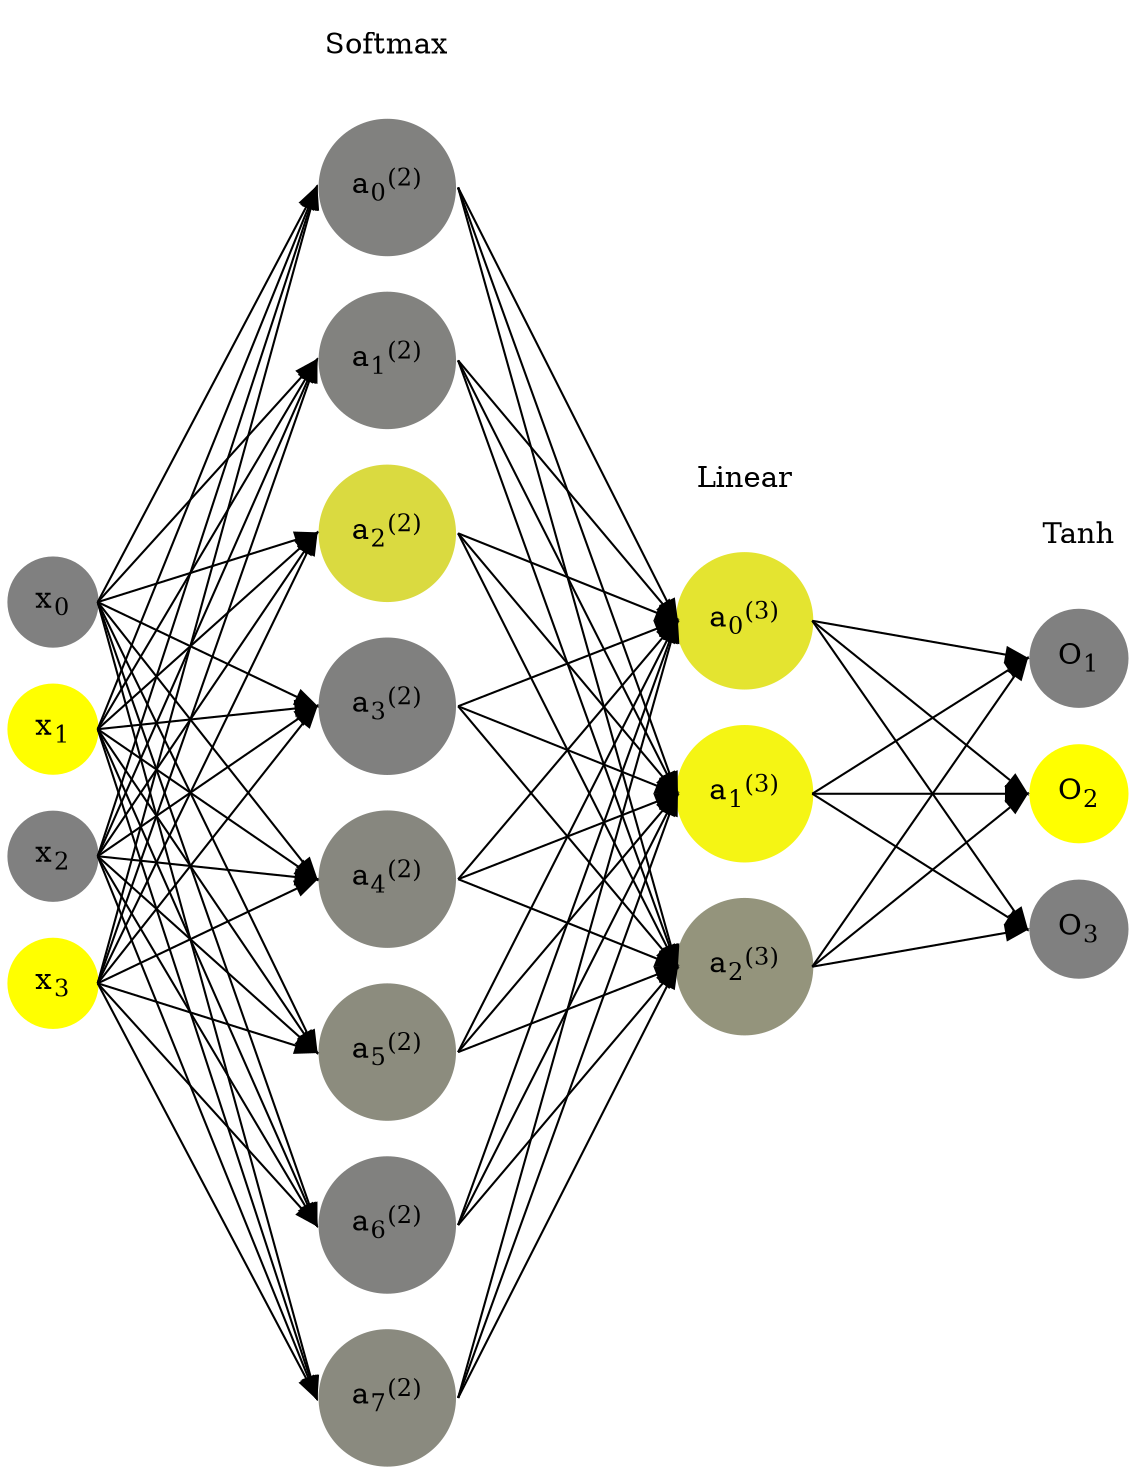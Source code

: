 digraph G {
	rankdir = LR;
	splines=false;
	edge[style=invis];
	ranksep= 1.4;
	{
	node [shape=circle, color="0.1667, 0.0, 0.5", style=filled, fillcolor="0.1667, 0.0, 0.5"];
	x0 [label=<x<sub>0</sub>>];
	}
	{
	node [shape=circle, color="0.1667, 1.0, 1.0", style=filled, fillcolor="0.1667, 1.0, 1.0"];
	x1 [label=<x<sub>1</sub>>];
	}
	{
	node [shape=circle, color="0.1667, 0.0, 0.5", style=filled, fillcolor="0.1667, 0.0, 0.5"];
	x2 [label=<x<sub>2</sub>>];
	}
	{
	node [shape=circle, color="0.1667, 1.0, 1.0", style=filled, fillcolor="0.1667, 1.0, 1.0"];
	x3 [label=<x<sub>3</sub>>];
	}
	{
	node [shape=circle, color="0.1667, 0.013184, 0.506592", style=filled, fillcolor="0.1667, 0.013184, 0.506592"];
	a02 [label=<a<sub>0</sub><sup>(2)</sup>>];
	}
	{
	node [shape=circle, color="0.1667, 0.023313, 0.511656", style=filled, fillcolor="0.1667, 0.023313, 0.511656"];
	a12 [label=<a<sub>1</sub><sup>(2)</sup>>];
	}
	{
	node [shape=circle, color="0.1667, 0.705205, 0.852602", style=filled, fillcolor="0.1667, 0.705205, 0.852602"];
	a22 [label=<a<sub>2</sub><sup>(2)</sup>>];
	}
	{
	node [shape=circle, color="0.1667, 0.001550, 0.500775", style=filled, fillcolor="0.1667, 0.001550, 0.500775"];
	a32 [label=<a<sub>3</sub><sup>(2)</sup>>];
	}
	{
	node [shape=circle, color="0.1667, 0.059866, 0.529933", style=filled, fillcolor="0.1667, 0.059866, 0.529933"];
	a42 [label=<a<sub>4</sub><sup>(2)</sup>>];
	}
	{
	node [shape=circle, color="0.1667, 0.098087, 0.549044", style=filled, fillcolor="0.1667, 0.098087, 0.549044"];
	a52 [label=<a<sub>5</sub><sup>(2)</sup>>];
	}
	{
	node [shape=circle, color="0.1667, 0.015102, 0.507551", style=filled, fillcolor="0.1667, 0.015102, 0.507551"];
	a62 [label=<a<sub>6</sub><sup>(2)</sup>>];
	}
	{
	node [shape=circle, color="0.1667, 0.083694, 0.541847", style=filled, fillcolor="0.1667, 0.083694, 0.541847"];
	a72 [label=<a<sub>7</sub><sup>(2)</sup>>];
	}
	{
	node [shape=circle, color="0.1667, 0.785875, 0.892937", style=filled, fillcolor="0.1667, 0.785875, 0.892937"];
	a03 [label=<a<sub>0</sub><sup>(3)</sup>>];
	}
	{
	node [shape=circle, color="0.1667, 0.917443, 0.958721", style=filled, fillcolor="0.1667, 0.917443, 0.958721"];
	a13 [label=<a<sub>1</sub><sup>(3)</sup>>];
	}
	{
	node [shape=circle, color="0.1667, 0.161974, 0.580987", style=filled, fillcolor="0.1667, 0.161974, 0.580987"];
	a23 [label=<a<sub>2</sub><sup>(3)</sup>>];
	}
	{
	node [shape=circle, color="0.1667, 0.0, 0.5", style=filled, fillcolor="0.1667, 0.0, 0.5"];
	O1 [label=<O<sub>1</sub>>];
	}
	{
	node [shape=circle, color="0.1667, 1.0, 1.0", style=filled, fillcolor="0.1667, 1.0, 1.0"];
	O2 [label=<O<sub>2</sub>>];
	}
	{
	node [shape=circle, color="0.1667, 0.0, 0.5", style=filled, fillcolor="0.1667, 0.0, 0.5"];
	O3 [label=<O<sub>3</sub>>];
	}
	{
	rank=same;
	x0->x1->x2->x3;
	}
	{
	rank=same;
	a02->a12->a22->a32->a42->a52->a62->a72;
	}
	{
	rank=same;
	a03->a13->a23;
	}
	{
	rank=same;
	O1->O2->O3;
	}
	l1 [shape=plaintext,label="Softmax"];
	l1->a02;
	{rank=same; l1;a02};
	l2 [shape=plaintext,label="Linear"];
	l2->a03;
	{rank=same; l2;a03};
	l3 [shape=plaintext,label="Tanh"];
	l3->O1;
	{rank=same; l3;O1};
edge[style=solid, tailport=e, headport=w];
	{x0;x1;x2;x3} -> {a02;a12;a22;a32;a42;a52;a62;a72};
	{a02;a12;a22;a32;a42;a52;a62;a72} -> {a03;a13;a23};
	{a03;a13;a23} -> {O1,O2,O3};
}